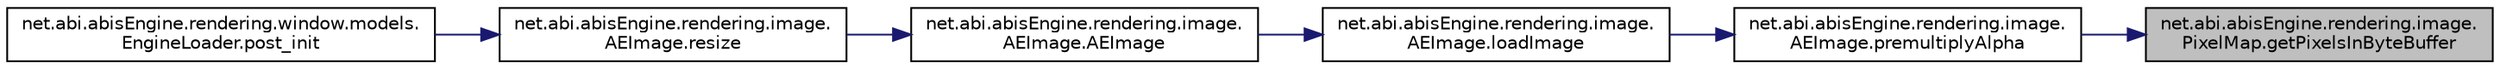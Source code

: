 digraph "net.abi.abisEngine.rendering.image.PixelMap.getPixelsInByteBuffer"
{
 // LATEX_PDF_SIZE
  edge [fontname="Helvetica",fontsize="10",labelfontname="Helvetica",labelfontsize="10"];
  node [fontname="Helvetica",fontsize="10",shape=record];
  rankdir="RL";
  Node1 [label="net.abi.abisEngine.rendering.image.\lPixelMap.getPixelsInByteBuffer",height=0.2,width=0.4,color="black", fillcolor="grey75", style="filled", fontcolor="black",tooltip=" "];
  Node1 -> Node2 [dir="back",color="midnightblue",fontsize="10",style="solid",fontname="Helvetica"];
  Node2 [label="net.abi.abisEngine.rendering.image.\lAEImage.premultiplyAlpha",height=0.2,width=0.4,color="black", fillcolor="white", style="filled",URL="$d0/d3d/classnet_1_1abi_1_1abis_engine_1_1rendering_1_1image_1_1_a_e_image.html#a9b4e6310abacb8f923b4d5439827f4d3",tooltip=" "];
  Node2 -> Node3 [dir="back",color="midnightblue",fontsize="10",style="solid",fontname="Helvetica"];
  Node3 [label="net.abi.abisEngine.rendering.image.\lAEImage.loadImage",height=0.2,width=0.4,color="black", fillcolor="white", style="filled",URL="$d0/d3d/classnet_1_1abi_1_1abis_engine_1_1rendering_1_1image_1_1_a_e_image.html#aca4c91102de3fae97901d10e53882c82",tooltip=" "];
  Node3 -> Node4 [dir="back",color="midnightblue",fontsize="10",style="solid",fontname="Helvetica"];
  Node4 [label="net.abi.abisEngine.rendering.image.\lAEImage.AEImage",height=0.2,width=0.4,color="black", fillcolor="white", style="filled",URL="$d0/d3d/classnet_1_1abi_1_1abis_engine_1_1rendering_1_1image_1_1_a_e_image.html#ad01343b2d875fcc15104961de189459d",tooltip=" "];
  Node4 -> Node5 [dir="back",color="midnightblue",fontsize="10",style="solid",fontname="Helvetica"];
  Node5 [label="net.abi.abisEngine.rendering.image.\lAEImage.resize",height=0.2,width=0.4,color="black", fillcolor="white", style="filled",URL="$d0/d3d/classnet_1_1abi_1_1abis_engine_1_1rendering_1_1image_1_1_a_e_image.html#a1107fa74468e9ec994a838b68cad09f2",tooltip=" "];
  Node5 -> Node6 [dir="back",color="midnightblue",fontsize="10",style="solid",fontname="Helvetica"];
  Node6 [label="net.abi.abisEngine.rendering.window.models.\lEngineLoader.post_init",height=0.2,width=0.4,color="black", fillcolor="white", style="filled",URL="$d2/dba/classnet_1_1abi_1_1abis_engine_1_1rendering_1_1window_1_1models_1_1_engine_loader.html#ac902e1a882bf186f41b62adfbdf20092",tooltip=" "];
}
